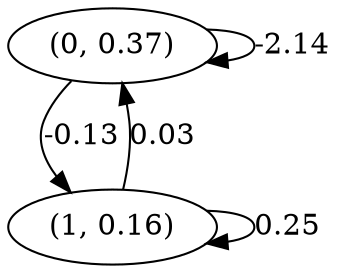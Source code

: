 digraph {
    0 [ label = "(0, 0.37)" ]
    1 [ label = "(1, 0.16)" ]
    0 -> 0 [ label = "-2.14" ]
    1 -> 1 [ label = "0.25" ]
    1 -> 0 [ label = "0.03" ]
    0 -> 1 [ label = "-0.13" ]
}

